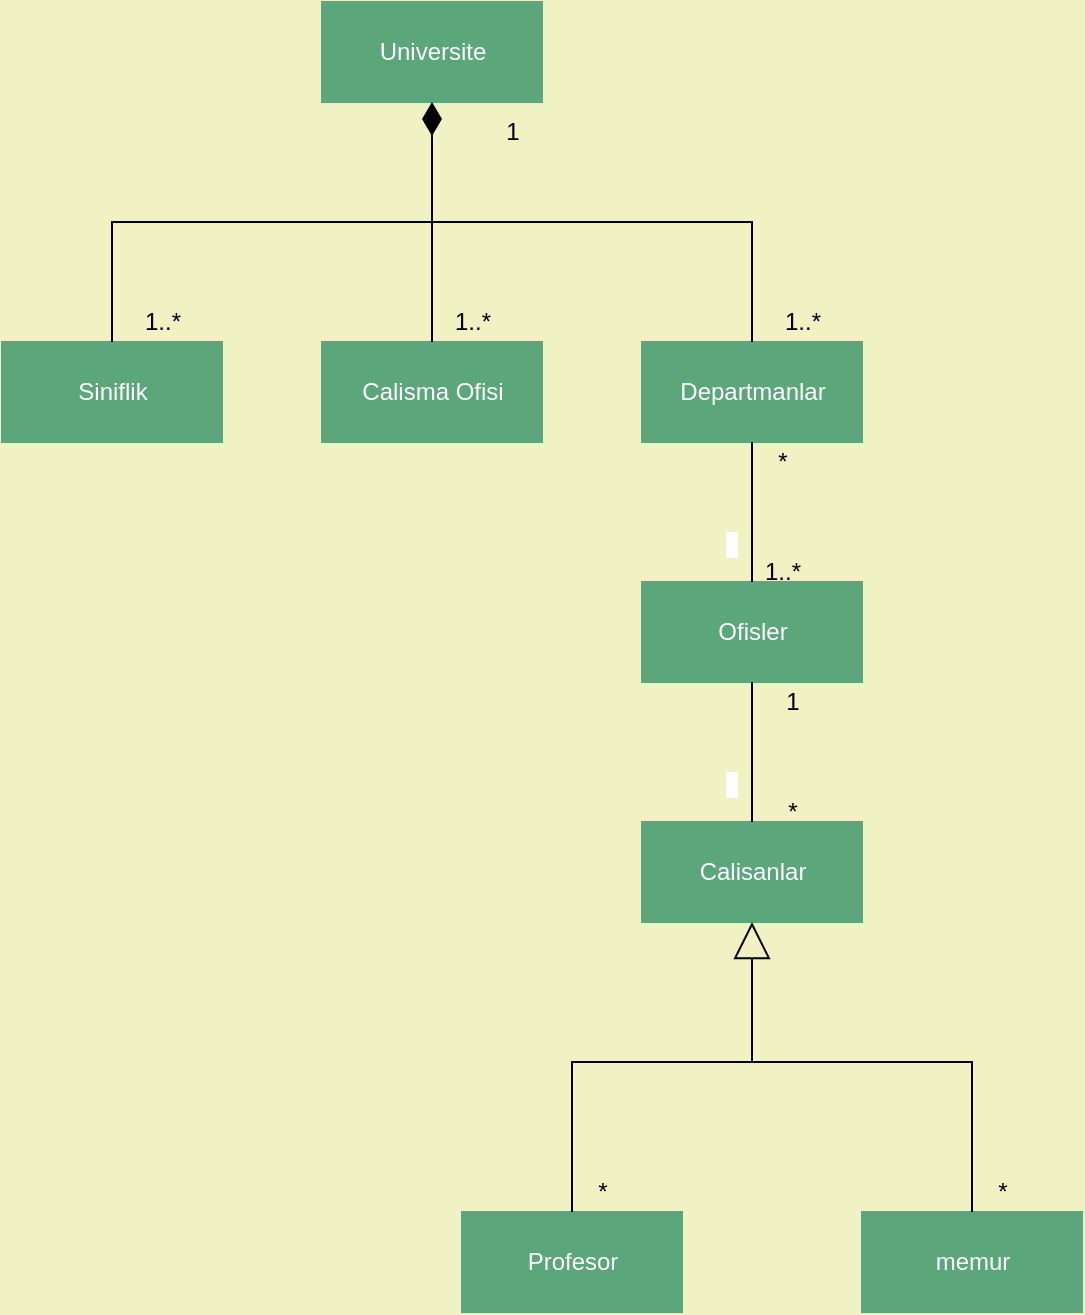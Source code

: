 <mxfile version="20.5.0" type="github"><diagram id="kwIC1Z-Am_IUJ_RIOiUx" name="Page-1"><mxGraphModel dx="1409" dy="746" grid="1" gridSize="10" guides="1" tooltips="1" connect="1" arrows="1" fold="1" page="1" pageScale="1" pageWidth="850" pageHeight="1100" background="#F1F2C4" math="0" shadow="0"><root><mxCell id="0"/><mxCell id="1" parent="0"/><mxCell id="PEZEHlbeaKg49TOQtpCN-2" value="&lt;font color=&quot;#ffffff&quot;&gt;Universite&lt;/font&gt;" style="html=1;labelBackgroundColor=none;gradientColor=none;fillColor=#5BA67B;fillStyle=auto;strokeColor=#5BA67B;" vertex="1" parent="1"><mxGeometry x="315" y="60" width="110" height="50" as="geometry"/></mxCell><mxCell id="PEZEHlbeaKg49TOQtpCN-3" value="&lt;font color=&quot;#ffffff&quot;&gt;Siniflik&lt;/font&gt;" style="html=1;labelBackgroundColor=none;gradientColor=none;fillColor=#5BA67B;fillStyle=auto;strokeColor=#5BA67B;" vertex="1" parent="1"><mxGeometry x="155" y="230" width="110" height="50" as="geometry"/></mxCell><mxCell id="PEZEHlbeaKg49TOQtpCN-4" value="&lt;font color=&quot;#ffffff&quot;&gt;Calisma Ofisi&lt;/font&gt;" style="html=1;labelBackgroundColor=none;gradientColor=none;fillColor=#5BA67B;fillStyle=auto;strokeColor=#5BA67B;" vertex="1" parent="1"><mxGeometry x="315" y="230" width="110" height="50" as="geometry"/></mxCell><mxCell id="PEZEHlbeaKg49TOQtpCN-5" value="&lt;font color=&quot;#ffffff&quot;&gt;Departmanlar&lt;/font&gt;" style="html=1;labelBackgroundColor=none;gradientColor=none;fillColor=#5BA67B;fillStyle=auto;strokeColor=#5BA67B;" vertex="1" parent="1"><mxGeometry x="475" y="230" width="110" height="50" as="geometry"/></mxCell><mxCell id="PEZEHlbeaKg49TOQtpCN-6" value="&lt;font color=&quot;#ffffff&quot;&gt;Ofisler&lt;/font&gt;" style="html=1;labelBackgroundColor=none;gradientColor=none;fillColor=#5BA67B;fillStyle=auto;strokeColor=#5BA67B;" vertex="1" parent="1"><mxGeometry x="475" y="350" width="110" height="50" as="geometry"/></mxCell><mxCell id="PEZEHlbeaKg49TOQtpCN-7" value="&lt;font color=&quot;#ffffff&quot;&gt;Calisanlar&lt;/font&gt;" style="html=1;labelBackgroundColor=none;gradientColor=none;fillColor=#5BA67B;fillStyle=auto;strokeColor=#5BA67B;" vertex="1" parent="1"><mxGeometry x="475" y="470" width="110" height="50" as="geometry"/></mxCell><mxCell id="PEZEHlbeaKg49TOQtpCN-8" value="&lt;font color=&quot;#ffffff&quot;&gt;Profesor&lt;/font&gt;" style="html=1;labelBackgroundColor=none;gradientColor=none;fillColor=#5BA67B;fillStyle=auto;strokeColor=#5BA67B;" vertex="1" parent="1"><mxGeometry x="385" y="665" width="110" height="50" as="geometry"/></mxCell><mxCell id="PEZEHlbeaKg49TOQtpCN-9" value="&lt;font color=&quot;#ffffff&quot;&gt;memur&lt;/font&gt;" style="html=1;labelBackgroundColor=none;gradientColor=none;fillColor=#5BA67B;fillStyle=auto;strokeColor=#5BA67B;" vertex="1" parent="1"><mxGeometry x="585" y="665" width="110" height="50" as="geometry"/></mxCell><mxCell id="PEZEHlbeaKg49TOQtpCN-11" value="" style="endArrow=none;html=1;endSize=12;startArrow=diamondThin;startSize=14;startFill=1;edgeStyle=orthogonalEdgeStyle;align=left;verticalAlign=bottom;rounded=0;fontColor=#FFFFFF;endFill=0;" edge="1" parent="1" source="PEZEHlbeaKg49TOQtpCN-2" target="PEZEHlbeaKg49TOQtpCN-4"><mxGeometry x="0.667" y="5" relative="1" as="geometry"><mxPoint x="380" y="110" as="sourcePoint"/><mxPoint x="445" y="450" as="targetPoint"/><Array as="points"/><mxPoint as="offset"/></mxGeometry></mxCell><mxCell id="PEZEHlbeaKg49TOQtpCN-21" value="" style="endArrow=none;endFill=0;endSize=12;html=1;rounded=0;fontColor=#FFFFFF;entryX=0.5;entryY=0;entryDx=0;entryDy=0;" edge="1" parent="1" target="PEZEHlbeaKg49TOQtpCN-5"><mxGeometry width="160" relative="1" as="geometry"><mxPoint x="375" y="170" as="sourcePoint"/><mxPoint x="525" y="230" as="targetPoint"/><Array as="points"><mxPoint x="530" y="170"/></Array></mxGeometry></mxCell><mxCell id="PEZEHlbeaKg49TOQtpCN-22" value="" style="endArrow=none;endFill=0;endSize=12;html=1;rounded=0;fontColor=#FFFFFF;entryX=0.5;entryY=0;entryDx=0;entryDy=0;" edge="1" parent="1" target="PEZEHlbeaKg49TOQtpCN-3"><mxGeometry width="160" relative="1" as="geometry"><mxPoint x="375" y="170" as="sourcePoint"/><mxPoint x="165" y="170" as="targetPoint"/><Array as="points"><mxPoint x="210" y="170"/></Array></mxGeometry></mxCell><mxCell id="PEZEHlbeaKg49TOQtpCN-23" value="1" style="endArrow=none;html=1;endSize=12;startArrow=none;startSize=14;startFill=0;edgeStyle=orthogonalEdgeStyle;align=left;verticalAlign=bottom;rounded=0;fontColor=#FFFFFF;entryX=0.5;entryY=0;entryDx=0;entryDy=0;endFill=0;" edge="1" parent="1" source="PEZEHlbeaKg49TOQtpCN-5" target="PEZEHlbeaKg49TOQtpCN-6"><mxGeometry x="0.714" y="-15" relative="1" as="geometry"><mxPoint x="529.58" y="280" as="sourcePoint"/><mxPoint x="530" y="360" as="targetPoint"/><Array as="points"/><mxPoint as="offset"/></mxGeometry></mxCell><mxCell id="PEZEHlbeaKg49TOQtpCN-28" value="&lt;font color=&quot;#000000&quot;&gt;1&lt;/font&gt;" style="text;html=1;resizable=0;autosize=1;align=center;verticalAlign=middle;points=[];fillColor=none;strokeColor=none;rounded=0;labelBackgroundColor=none;fillStyle=auto;fontColor=#FFFFFF;" vertex="1" parent="1"><mxGeometry x="395" y="110" width="30" height="30" as="geometry"/></mxCell><mxCell id="PEZEHlbeaKg49TOQtpCN-29" value="1..*" style="text;html=1;align=center;verticalAlign=middle;resizable=0;points=[];autosize=1;strokeColor=none;fillColor=none;fontColor=#000000;" vertex="1" parent="1"><mxGeometry x="215" y="205" width="40" height="30" as="geometry"/></mxCell><mxCell id="PEZEHlbeaKg49TOQtpCN-30" value="1..*" style="text;html=1;align=center;verticalAlign=middle;resizable=0;points=[];autosize=1;strokeColor=none;fillColor=none;fontColor=#000000;" vertex="1" parent="1"><mxGeometry x="370" y="205" width="40" height="30" as="geometry"/></mxCell><mxCell id="PEZEHlbeaKg49TOQtpCN-31" value="1..*" style="text;html=1;align=center;verticalAlign=middle;resizable=0;points=[];autosize=1;strokeColor=none;fillColor=none;fontColor=#000000;" vertex="1" parent="1"><mxGeometry x="535" y="205" width="40" height="30" as="geometry"/></mxCell><mxCell id="PEZEHlbeaKg49TOQtpCN-39" value="1..*" style="text;html=1;align=center;verticalAlign=middle;resizable=0;points=[];autosize=1;strokeColor=none;fillColor=none;fontColor=#000000;labelBackgroundColor=none;fillStyle=auto;" vertex="1" parent="1"><mxGeometry x="525" y="330" width="40" height="30" as="geometry"/></mxCell><mxCell id="PEZEHlbeaKg49TOQtpCN-40" value="*" style="text;html=1;align=center;verticalAlign=middle;resizable=0;points=[];autosize=1;strokeColor=none;fillColor=none;fontColor=#000000;" vertex="1" parent="1"><mxGeometry x="530" y="275" width="30" height="30" as="geometry"/></mxCell><mxCell id="PEZEHlbeaKg49TOQtpCN-42" value="" style="endArrow=block;endSize=16;endFill=0;html=1;rounded=0;fontColor=#000000;entryX=0.5;entryY=1;entryDx=0;entryDy=0;exitX=0.5;exitY=0;exitDx=0;exitDy=0;" edge="1" parent="1" source="PEZEHlbeaKg49TOQtpCN-9" target="PEZEHlbeaKg49TOQtpCN-7"><mxGeometry width="160" relative="1" as="geometry"><mxPoint x="530" y="610" as="sourcePoint"/><mxPoint x="610" y="720" as="targetPoint"/><Array as="points"><mxPoint x="640" y="590"/><mxPoint x="530" y="590"/></Array></mxGeometry></mxCell><mxCell id="PEZEHlbeaKg49TOQtpCN-43" value="" style="endArrow=none;endFill=0;endSize=12;html=1;rounded=0;fontColor=#000000;exitX=0.5;exitY=0;exitDx=0;exitDy=0;" edge="1" parent="1" source="PEZEHlbeaKg49TOQtpCN-8"><mxGeometry width="160" relative="1" as="geometry"><mxPoint x="395" y="620" as="sourcePoint"/><mxPoint x="535" y="590" as="targetPoint"/><Array as="points"><mxPoint x="440" y="590"/></Array></mxGeometry></mxCell><mxCell id="PEZEHlbeaKg49TOQtpCN-44" value="1" style="endArrow=none;html=1;endSize=12;startArrow=none;startSize=14;startFill=0;edgeStyle=orthogonalEdgeStyle;align=left;verticalAlign=bottom;rounded=0;fontColor=#FFFFFF;endFill=0;exitX=0.5;exitY=1;exitDx=0;exitDy=0;entryX=0.5;entryY=0;entryDx=0;entryDy=0;" edge="1" parent="1" source="PEZEHlbeaKg49TOQtpCN-6" target="PEZEHlbeaKg49TOQtpCN-7"><mxGeometry x="0.714" y="-15" relative="1" as="geometry"><mxPoint x="700" y="290" as="sourcePoint"/><mxPoint x="710" y="520" as="targetPoint"/><Array as="points"><mxPoint x="530" y="430"/><mxPoint x="530" y="430"/></Array><mxPoint as="offset"/></mxGeometry></mxCell><mxCell id="PEZEHlbeaKg49TOQtpCN-45" value="1" style="text;html=1;align=center;verticalAlign=middle;resizable=0;points=[];autosize=1;strokeColor=none;fillColor=none;fontColor=#000000;" vertex="1" parent="1"><mxGeometry x="535" y="395" width="30" height="30" as="geometry"/></mxCell><mxCell id="PEZEHlbeaKg49TOQtpCN-46" value="*" style="text;html=1;align=center;verticalAlign=middle;resizable=0;points=[];autosize=1;strokeColor=none;fillColor=none;fontColor=#000000;" vertex="1" parent="1"><mxGeometry x="535" y="450" width="30" height="30" as="geometry"/></mxCell><mxCell id="PEZEHlbeaKg49TOQtpCN-47" value="*" style="text;html=1;align=center;verticalAlign=middle;resizable=0;points=[];autosize=1;strokeColor=none;fillColor=none;fontColor=#000000;" vertex="1" parent="1"><mxGeometry x="640" y="640" width="30" height="30" as="geometry"/></mxCell><mxCell id="PEZEHlbeaKg49TOQtpCN-48" value="*" style="text;html=1;align=center;verticalAlign=middle;resizable=0;points=[];autosize=1;strokeColor=none;fillColor=none;fontColor=#000000;labelBackgroundColor=none;fillStyle=auto;" vertex="1" parent="1"><mxGeometry x="440" y="640" width="30" height="30" as="geometry"/></mxCell></root></mxGraphModel></diagram></mxfile>